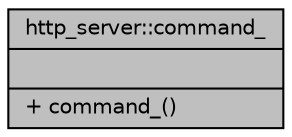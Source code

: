 digraph G
{
  edge [fontname="Helvetica",fontsize="10",labelfontname="Helvetica",labelfontsize="10"];
  node [fontname="Helvetica",fontsize="10",shape=record];
  Node1 [label="{http_server::command_\n||+ command_()\l}",height=0.2,width=0.4,color="black", fillcolor="grey75", style="filled" fontcolor="black"];
}
